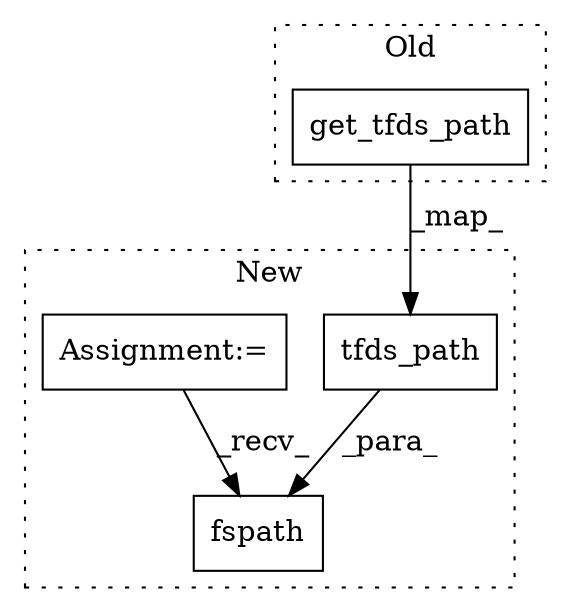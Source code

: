 digraph G {
subgraph cluster0 {
1 [label="get_tfds_path" a="32" s="2486,2534" l="14,1" shape="box"];
label = "Old";
style="dotted";
}
subgraph cluster1 {
2 [label="tfds_path" a="32" s="2544,2588" l="10,1" shape="box"];
3 [label="fspath" a="32" s="2531,2589" l="7,1" shape="box"];
4 [label="Assignment:=" a="7" s="2440" l="2" shape="box"];
label = "New";
style="dotted";
}
1 -> 2 [label="_map_"];
2 -> 3 [label="_para_"];
4 -> 3 [label="_recv_"];
}